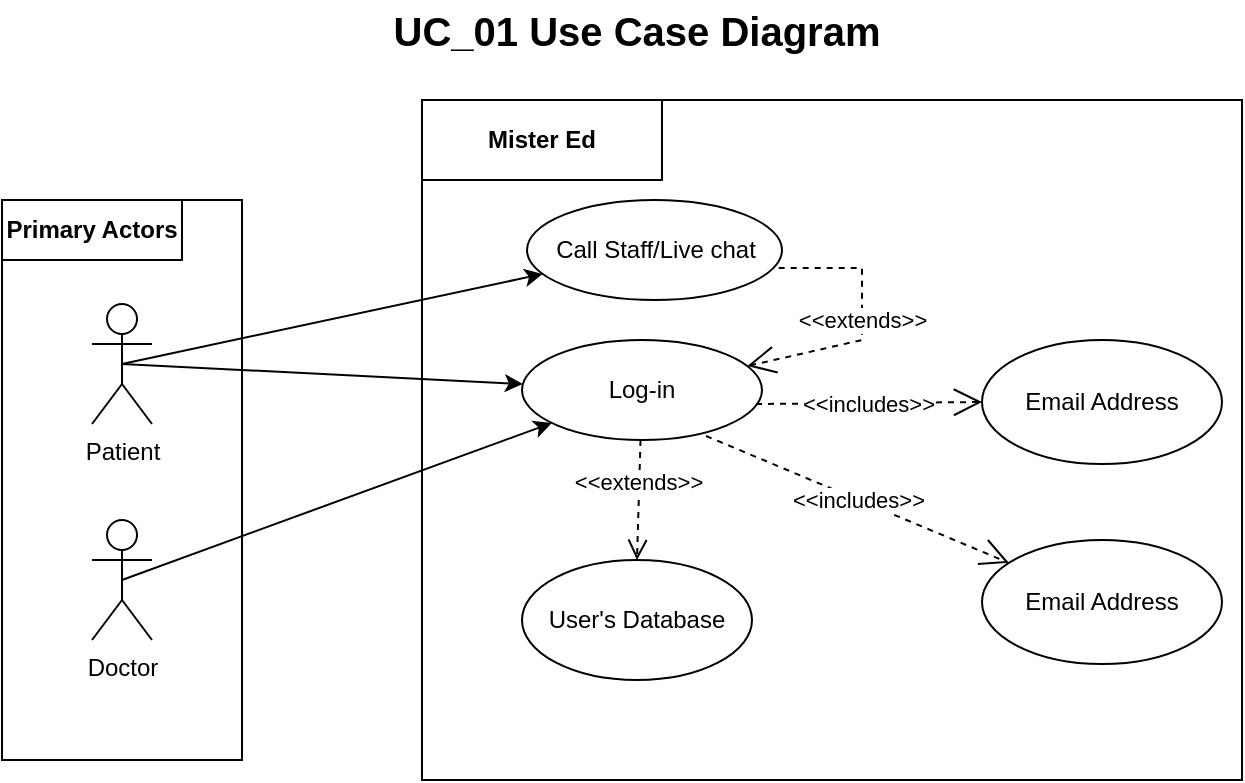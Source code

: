 <mxfile version="24.7.13">
  <diagram name="Page-1" id="q7yBCG9XE9v0W4DzDG9n">
    <mxGraphModel dx="1434" dy="759" grid="1" gridSize="10" guides="1" tooltips="1" connect="1" arrows="1" fold="1" page="1" pageScale="1" pageWidth="850" pageHeight="1100" math="0" shadow="0">
      <root>
        <mxCell id="0" />
        <mxCell id="1" parent="0" />
        <mxCell id="ufBsXPS3xFedlbiG6Zfy-6" value="" style="rounded=0;whiteSpace=wrap;html=1;" vertex="1" parent="1">
          <mxGeometry x="330" y="60" width="410" height="340" as="geometry" />
        </mxCell>
        <mxCell id="ufBsXPS3xFedlbiG6Zfy-7" value="&lt;b&gt; Mister Ed&lt;/b&gt;" style="rounded=0;whiteSpace=wrap;html=1;" vertex="1" parent="1">
          <mxGeometry x="330" y="60" width="120" height="40" as="geometry" />
        </mxCell>
        <mxCell id="ufBsXPS3xFedlbiG6Zfy-8" value="Log-in" style="ellipse;whiteSpace=wrap;html=1;" vertex="1" parent="1">
          <mxGeometry x="380" y="180" width="120" height="50" as="geometry" />
        </mxCell>
        <mxCell id="ufBsXPS3xFedlbiG6Zfy-9" value="User&#39;s Database" style="ellipse;whiteSpace=wrap;html=1;" vertex="1" parent="1">
          <mxGeometry x="380" y="290" width="115" height="60" as="geometry" />
        </mxCell>
        <mxCell id="ufBsXPS3xFedlbiG6Zfy-11" value="" style="rounded=0;whiteSpace=wrap;html=1;" vertex="1" parent="1">
          <mxGeometry x="120" y="110" width="120" height="280" as="geometry" />
        </mxCell>
        <mxCell id="ufBsXPS3xFedlbiG6Zfy-10" value="" style="endArrow=classic;html=1;rounded=0;exitX=0.5;exitY=0.5;exitDx=0;exitDy=0;exitPerimeter=0;" edge="1" parent="1" source="ufBsXPS3xFedlbiG6Zfy-14" target="ufBsXPS3xFedlbiG6Zfy-8">
          <mxGeometry width="50" height="50" relative="1" as="geometry">
            <mxPoint x="170" y="150" as="sourcePoint" />
            <mxPoint x="220" y="100" as="targetPoint" />
          </mxGeometry>
        </mxCell>
        <mxCell id="ufBsXPS3xFedlbiG6Zfy-14" value="Patient" style="shape=umlActor;verticalLabelPosition=bottom;verticalAlign=top;html=1;outlineConnect=0;" vertex="1" parent="1">
          <mxGeometry x="165" y="162" width="30" height="60" as="geometry" />
        </mxCell>
        <mxCell id="ufBsXPS3xFedlbiG6Zfy-15" value="&lt;b&gt;Primary Actors&lt;/b&gt;" style="rounded=0;whiteSpace=wrap;html=1;" vertex="1" parent="1">
          <mxGeometry x="120" y="110" width="90" height="30" as="geometry" />
        </mxCell>
        <mxCell id="ufBsXPS3xFedlbiG6Zfy-17" value="&amp;lt;&amp;lt;extends&amp;gt;&amp;gt;" style="html=1;verticalAlign=bottom;endArrow=open;dashed=1;endSize=8;curved=0;rounded=0;entryX=0.5;entryY=0;entryDx=0;entryDy=0;" edge="1" parent="1" source="ufBsXPS3xFedlbiG6Zfy-8" target="ufBsXPS3xFedlbiG6Zfy-9">
          <mxGeometry relative="1" as="geometry">
            <mxPoint x="460" y="400" as="sourcePoint" />
            <mxPoint x="380" y="400" as="targetPoint" />
          </mxGeometry>
        </mxCell>
        <mxCell id="ufBsXPS3xFedlbiG6Zfy-20" value="Email Address" style="ellipse;whiteSpace=wrap;html=1;" vertex="1" parent="1">
          <mxGeometry x="610" y="180" width="120" height="62" as="geometry" />
        </mxCell>
        <mxCell id="ufBsXPS3xFedlbiG6Zfy-22" value="&amp;lt;&amp;lt;includes&amp;gt;&amp;gt;" style="endArrow=open;endSize=12;dashed=1;html=1;rounded=0;entryX=0;entryY=0.5;entryDx=0;entryDy=0;exitX=0.975;exitY=0.64;exitDx=0;exitDy=0;exitPerimeter=0;" edge="1" parent="1" source="ufBsXPS3xFedlbiG6Zfy-8" target="ufBsXPS3xFedlbiG6Zfy-20">
          <mxGeometry width="160" relative="1" as="geometry">
            <mxPoint x="340" y="400" as="sourcePoint" />
            <mxPoint x="500" y="400" as="targetPoint" />
          </mxGeometry>
        </mxCell>
        <mxCell id="ufBsXPS3xFedlbiG6Zfy-23" value="Email Address" style="ellipse;whiteSpace=wrap;html=1;" vertex="1" parent="1">
          <mxGeometry x="610" y="280" width="120" height="62" as="geometry" />
        </mxCell>
        <mxCell id="ufBsXPS3xFedlbiG6Zfy-24" value="&amp;lt;&amp;lt;includes&amp;gt;&amp;gt;" style="endArrow=open;endSize=12;dashed=1;html=1;rounded=0;exitX=0.767;exitY=0.96;exitDx=0;exitDy=0;exitPerimeter=0;" edge="1" parent="1" source="ufBsXPS3xFedlbiG6Zfy-8" target="ufBsXPS3xFedlbiG6Zfy-23">
          <mxGeometry width="160" relative="1" as="geometry">
            <mxPoint x="507" y="222" as="sourcePoint" />
            <mxPoint x="620" y="221" as="targetPoint" />
          </mxGeometry>
        </mxCell>
        <mxCell id="ufBsXPS3xFedlbiG6Zfy-25" value="Doctor" style="shape=umlActor;verticalLabelPosition=bottom;verticalAlign=top;html=1;outlineConnect=0;" vertex="1" parent="1">
          <mxGeometry x="165" y="270" width="30" height="60" as="geometry" />
        </mxCell>
        <mxCell id="ufBsXPS3xFedlbiG6Zfy-26" value="" style="endArrow=classic;html=1;rounded=0;exitX=0.5;exitY=0.5;exitDx=0;exitDy=0;exitPerimeter=0;" edge="1" parent="1" source="ufBsXPS3xFedlbiG6Zfy-25" target="ufBsXPS3xFedlbiG6Zfy-8">
          <mxGeometry width="50" height="50" relative="1" as="geometry">
            <mxPoint x="400" y="420" as="sourcePoint" />
            <mxPoint x="450" y="370" as="targetPoint" />
          </mxGeometry>
        </mxCell>
        <mxCell id="ufBsXPS3xFedlbiG6Zfy-27" value="&lt;b&gt;&lt;font style=&quot;font-size: 20px;&quot;&gt;UC_01 Use Case Diagram&lt;/font&gt;&lt;/b&gt;" style="text;html=1;align=center;verticalAlign=middle;whiteSpace=wrap;rounded=0;" vertex="1" parent="1">
          <mxGeometry x="290" y="10" width="295" height="30" as="geometry" />
        </mxCell>
        <mxCell id="ufBsXPS3xFedlbiG6Zfy-28" value="Call Staff/Live chat" style="ellipse;whiteSpace=wrap;html=1;" vertex="1" parent="1">
          <mxGeometry x="382.5" y="110" width="127.5" height="50" as="geometry" />
        </mxCell>
        <mxCell id="ufBsXPS3xFedlbiG6Zfy-29" value="" style="endArrow=classic;html=1;rounded=0;exitX=0.5;exitY=0.5;exitDx=0;exitDy=0;exitPerimeter=0;" edge="1" parent="1" source="ufBsXPS3xFedlbiG6Zfy-14" target="ufBsXPS3xFedlbiG6Zfy-28">
          <mxGeometry width="50" height="50" relative="1" as="geometry">
            <mxPoint x="400" y="360" as="sourcePoint" />
            <mxPoint x="450" y="310" as="targetPoint" />
          </mxGeometry>
        </mxCell>
        <mxCell id="ufBsXPS3xFedlbiG6Zfy-30" value="&amp;lt;&amp;lt;extends&amp;gt;&amp;gt;" style="endArrow=open;endSize=12;dashed=1;html=1;rounded=0;exitX=0.987;exitY=0.68;exitDx=0;exitDy=0;exitPerimeter=0;" edge="1" parent="1" source="ufBsXPS3xFedlbiG6Zfy-28" target="ufBsXPS3xFedlbiG6Zfy-8">
          <mxGeometry x="-0.005" width="160" relative="1" as="geometry">
            <mxPoint x="340" y="340" as="sourcePoint" />
            <mxPoint x="500" y="340" as="targetPoint" />
            <Array as="points">
              <mxPoint x="550" y="144" />
              <mxPoint x="550" y="180" />
            </Array>
            <mxPoint as="offset" />
          </mxGeometry>
        </mxCell>
      </root>
    </mxGraphModel>
  </diagram>
</mxfile>
